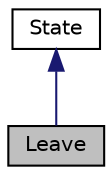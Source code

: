 digraph "Leave"
{
 // LATEX_PDF_SIZE
  edge [fontname="Helvetica",fontsize="10",labelfontname="Helvetica",labelfontsize="10"];
  node [fontname="Helvetica",fontsize="10",shape=record];
  Node1 [label="Leave",height=0.2,width=0.4,color="black", fillcolor="grey75", style="filled", fontcolor="black",tooltip="The Leave class represents the state when a customer is ready to leave the restaurant."];
  Node2 -> Node1 [dir="back",color="midnightblue",fontsize="10",style="solid"];
  Node2 [label="State",height=0.2,width=0.4,color="black", fillcolor="white", style="filled",URL="$classState.html",tooltip="The State class represents the base class for customer states in a restaurant."];
}
